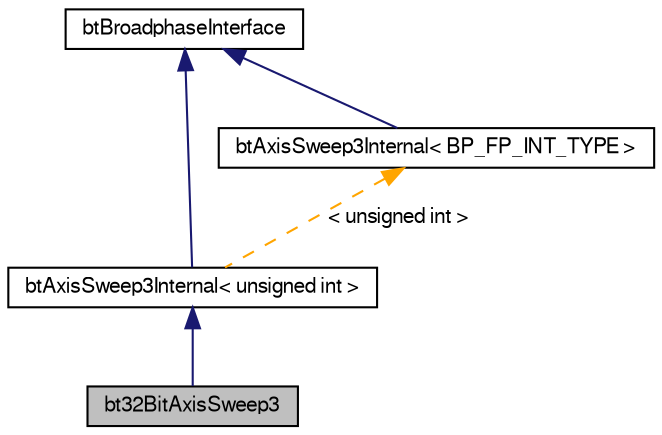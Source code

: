 digraph G
{
  bgcolor="transparent";
  edge [fontname="FreeSans",fontsize=10,labelfontname="FreeSans",labelfontsize=10];
  node [fontname="FreeSans",fontsize=10,shape=record];
  Node1 [label="bt32BitAxisSweep3",height=0.2,width=0.4,color="black", fillcolor="grey75", style="filled" fontcolor="black"];
  Node2 -> Node1 [dir=back,color="midnightblue",fontsize=10,style="solid"];
  Node2 [label="btAxisSweep3Internal\< unsigned int \>",height=0.2,width=0.4,color="black",URL="$classbt_axis_sweep3_internal.html"];
  Node3 -> Node2 [dir=back,color="midnightblue",fontsize=10,style="solid"];
  Node3 [label="btBroadphaseInterface",height=0.2,width=0.4,color="black",URL="$classbt_broadphase_interface.html"];
  Node4 -> Node2 [dir=back,color="orange",fontsize=10,style="dashed",label="\< unsigned int \>"];
  Node4 [label="btAxisSweep3Internal\< BP_FP_INT_TYPE \>",height=0.2,width=0.4,color="black",URL="$classbt_axis_sweep3_internal.html"];
  Node3 -> Node4 [dir=back,color="midnightblue",fontsize=10,style="solid"];
}
